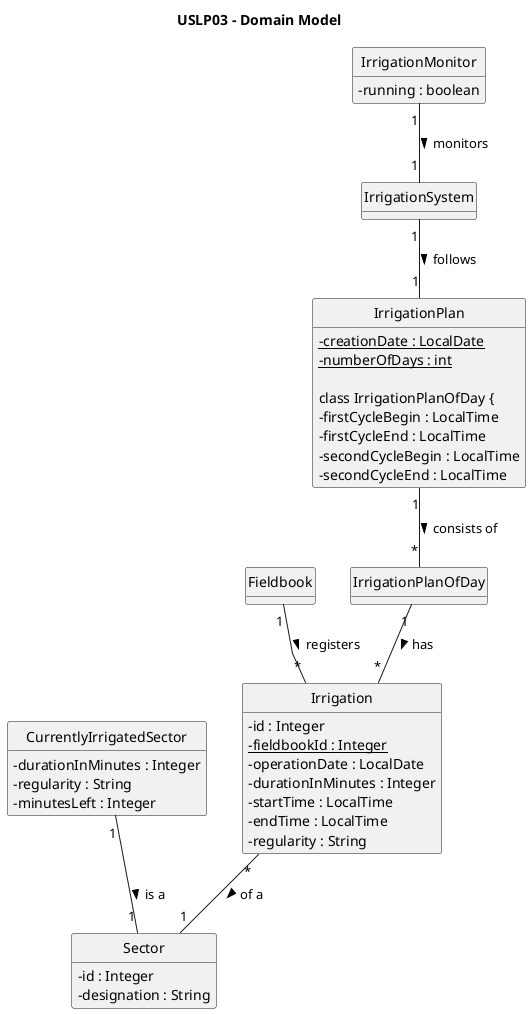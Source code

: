 @startuml

skinparam monochrome true
skinparam packageStyle rectangle
skinparam shadowing false
skinparam classAttributeIconSize 0
skinparam linetype polyline

hide circle
hide methods

title USLP03 - Domain Model

class Irrigation {
    - id : Integer
    - {static} fieldbookId : Integer
    - operationDate : LocalDate
    - durationInMinutes : Integer
    - startTime : LocalTime
    - endTime : LocalTime
    - regularity : String
}

class IrrigationSystem {
}

class IrrigationPlan {
    - {static} creationDate : LocalDate
    - {static} numberOfDays : int

class IrrigationPlanOfDay {
    - firstCycleBegin : LocalTime
    - firstCycleEnd : LocalTime
    - secondCycleBegin : LocalTime
    - secondCycleEnd : LocalTime
}

class IrrigationMonitor {
    - running : boolean
}

class CurrentlyIrrigatedSector {
    - durationInMinutes : Integer
    - regularity : String
    - minutesLeft : Integer
}

class Sector {
    - id : Integer
    - designation : String
}

class Fieldbook {
}

IrrigationMonitor "1" -- "1" IrrigationSystem : monitors >
IrrigationSystem "1" -- "1" IrrigationPlan : follows >
IrrigationPlan "1" -- "*" IrrigationPlanOfDay : consists of >
IrrigationPlanOfDay "1" -- "*" Irrigation : has >
CurrentlyIrrigatedSector "1" -- "1" Sector : is a >
Irrigation "*" -- "1" Sector : of a >
Fieldbook "1" -- "*" Irrigation : registers >

@enduml